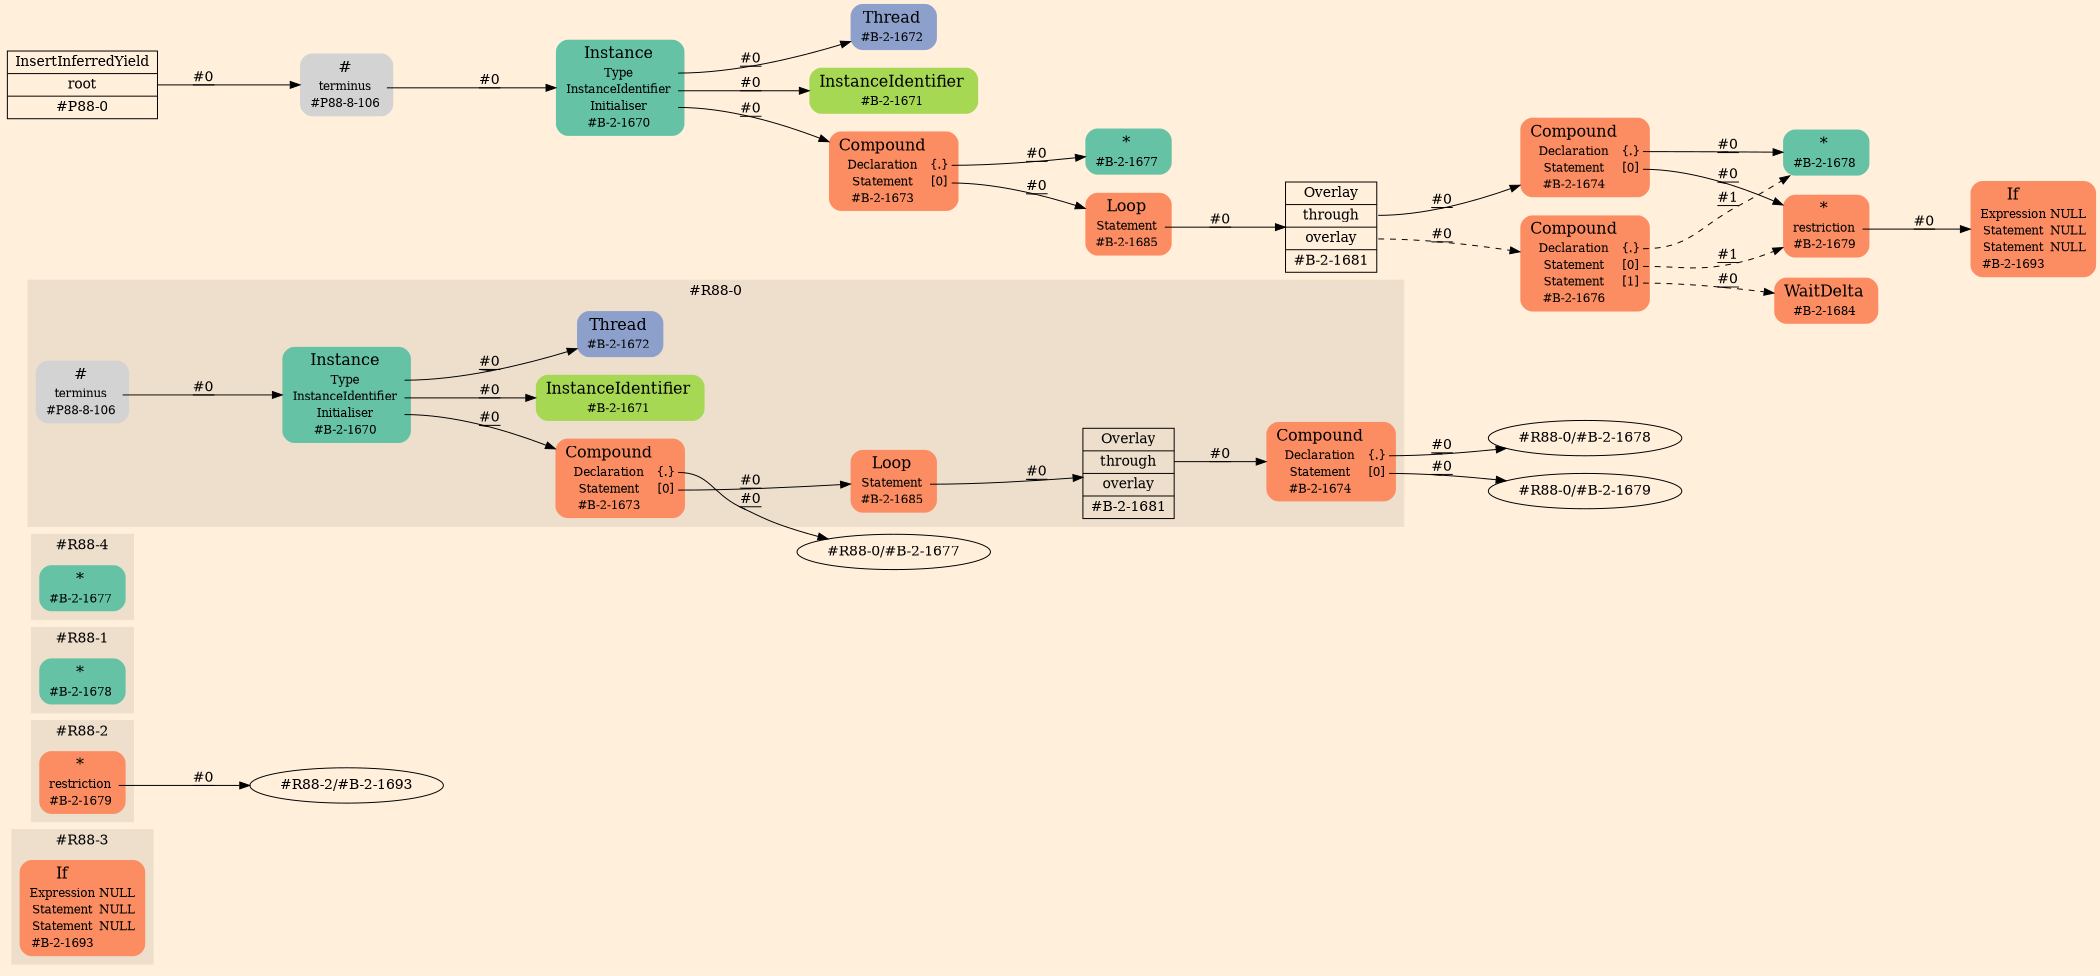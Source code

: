 digraph Inferno {
graph [
rankdir = "LR"
ranksep = 1.0
size = "14,20"
bgcolor = antiquewhite1
color = black
fontcolor = black
];
node [
];
subgraph "cluster#R88-3" {
label = "#R88-3"
style = "filled"
color = antiquewhite2
"#R88-3/#B-2-1693" [
shape = "plaintext"
fillcolor = "/set28/2"
label = <<TABLE BORDER="0" CELLBORDER="0" CELLSPACING="0">
 <TR>
  <TD><FONT POINT-SIZE="16.0">If</FONT></TD>
  <TD></TD>
 </TR>
 <TR>
  <TD>Expression</TD>
  <TD PORT="port0">NULL</TD>
 </TR>
 <TR>
  <TD>Statement</TD>
  <TD PORT="port1">NULL</TD>
 </TR>
 <TR>
  <TD>Statement</TD>
  <TD PORT="port2">NULL</TD>
 </TR>
 <TR>
  <TD>#B-2-1693</TD>
  <TD PORT="port3"></TD>
 </TR>
</TABLE>>
style = "rounded,filled"
fontsize = "12"
];
}
subgraph "cluster#R88-2" {
label = "#R88-2"
style = "filled"
color = antiquewhite2
"#R88-2/#B-2-1679" [
shape = "plaintext"
fillcolor = "/set28/2"
label = <<TABLE BORDER="0" CELLBORDER="0" CELLSPACING="0">
 <TR>
  <TD><FONT POINT-SIZE="16.0">*</FONT></TD>
  <TD></TD>
 </TR>
 <TR>
  <TD>restriction</TD>
  <TD PORT="port0"></TD>
 </TR>
 <TR>
  <TD>#B-2-1679</TD>
  <TD PORT="port1"></TD>
 </TR>
</TABLE>>
style = "rounded,filled"
fontsize = "12"
];
}
subgraph "cluster#R88-1" {
label = "#R88-1"
style = "filled"
color = antiquewhite2
"#R88-1/#B-2-1678" [
shape = "plaintext"
fillcolor = "/set28/1"
label = <<TABLE BORDER="0" CELLBORDER="0" CELLSPACING="0">
 <TR>
  <TD><FONT POINT-SIZE="16.0">*</FONT></TD>
  <TD></TD>
 </TR>
 <TR>
  <TD>#B-2-1678</TD>
  <TD PORT="port0"></TD>
 </TR>
</TABLE>>
style = "rounded,filled"
fontsize = "12"
];
}
subgraph "cluster#R88-4" {
label = "#R88-4"
style = "filled"
color = antiquewhite2
"#R88-4/#B-2-1677" [
shape = "plaintext"
fillcolor = "/set28/1"
label = <<TABLE BORDER="0" CELLBORDER="0" CELLSPACING="0">
 <TR>
  <TD><FONT POINT-SIZE="16.0">*</FONT></TD>
  <TD></TD>
 </TR>
 <TR>
  <TD>#B-2-1677</TD>
  <TD PORT="port0"></TD>
 </TR>
</TABLE>>
style = "rounded,filled"
fontsize = "12"
];
}
subgraph "cluster#R88-0" {
label = "#R88-0"
style = "filled"
color = antiquewhite2
"#R88-0/#B-2-1674" [
shape = "plaintext"
fillcolor = "/set28/2"
label = <<TABLE BORDER="0" CELLBORDER="0" CELLSPACING="0">
 <TR>
  <TD><FONT POINT-SIZE="16.0">Compound</FONT></TD>
  <TD></TD>
 </TR>
 <TR>
  <TD>Declaration</TD>
  <TD PORT="port0">{.}</TD>
 </TR>
 <TR>
  <TD>Statement</TD>
  <TD PORT="port1">[0]</TD>
 </TR>
 <TR>
  <TD>#B-2-1674</TD>
  <TD PORT="port2"></TD>
 </TR>
</TABLE>>
style = "rounded,filled"
fontsize = "12"
];
"#R88-0/#B-2-1681" [
shape = "record"
fillcolor = antiquewhite2
label = "<fixed> Overlay | <port0> through | <port1> overlay | <port2> #B-2-1681"
style = "filled"
fontsize = "14"
color = black
fontcolor = black
];
"#R88-0/#B-2-1670" [
shape = "plaintext"
fillcolor = "/set28/1"
label = <<TABLE BORDER="0" CELLBORDER="0" CELLSPACING="0">
 <TR>
  <TD><FONT POINT-SIZE="16.0">Instance</FONT></TD>
  <TD></TD>
 </TR>
 <TR>
  <TD>Type</TD>
  <TD PORT="port0"></TD>
 </TR>
 <TR>
  <TD>InstanceIdentifier</TD>
  <TD PORT="port1"></TD>
 </TR>
 <TR>
  <TD>Initialiser</TD>
  <TD PORT="port2"></TD>
 </TR>
 <TR>
  <TD>#B-2-1670</TD>
  <TD PORT="port3"></TD>
 </TR>
</TABLE>>
style = "rounded,filled"
fontsize = "12"
];
"#R88-0/#B-2-1671" [
shape = "plaintext"
fillcolor = "/set28/5"
label = <<TABLE BORDER="0" CELLBORDER="0" CELLSPACING="0">
 <TR>
  <TD><FONT POINT-SIZE="16.0">InstanceIdentifier</FONT></TD>
  <TD></TD>
 </TR>
 <TR>
  <TD>#B-2-1671</TD>
  <TD PORT="port0"></TD>
 </TR>
</TABLE>>
style = "rounded,filled"
fontsize = "12"
];
"#R88-0/#B-2-1673" [
shape = "plaintext"
fillcolor = "/set28/2"
label = <<TABLE BORDER="0" CELLBORDER="0" CELLSPACING="0">
 <TR>
  <TD><FONT POINT-SIZE="16.0">Compound</FONT></TD>
  <TD></TD>
 </TR>
 <TR>
  <TD>Declaration</TD>
  <TD PORT="port0">{.}</TD>
 </TR>
 <TR>
  <TD>Statement</TD>
  <TD PORT="port1">[0]</TD>
 </TR>
 <TR>
  <TD>#B-2-1673</TD>
  <TD PORT="port2"></TD>
 </TR>
</TABLE>>
style = "rounded,filled"
fontsize = "12"
];
"#R88-0/#P88-8-106" [
shape = "plaintext"
label = <<TABLE BORDER="0" CELLBORDER="0" CELLSPACING="0">
 <TR>
  <TD><FONT POINT-SIZE="16.0">#</FONT></TD>
  <TD></TD>
 </TR>
 <TR>
  <TD>terminus</TD>
  <TD PORT="port0"></TD>
 </TR>
 <TR>
  <TD>#P88-8-106</TD>
  <TD PORT="port1"></TD>
 </TR>
</TABLE>>
style = "rounded,filled"
fontsize = "12"
];
"#R88-0/#B-2-1672" [
shape = "plaintext"
fillcolor = "/set28/3"
label = <<TABLE BORDER="0" CELLBORDER="0" CELLSPACING="0">
 <TR>
  <TD><FONT POINT-SIZE="16.0">Thread</FONT></TD>
  <TD></TD>
 </TR>
 <TR>
  <TD>#B-2-1672</TD>
  <TD PORT="port0"></TD>
 </TR>
</TABLE>>
style = "rounded,filled"
fontsize = "12"
];
"#R88-0/#B-2-1685" [
shape = "plaintext"
fillcolor = "/set28/2"
label = <<TABLE BORDER="0" CELLBORDER="0" CELLSPACING="0">
 <TR>
  <TD><FONT POINT-SIZE="16.0">Loop</FONT></TD>
  <TD></TD>
 </TR>
 <TR>
  <TD>Statement</TD>
  <TD PORT="port0"></TD>
 </TR>
 <TR>
  <TD>#B-2-1685</TD>
  <TD PORT="port1"></TD>
 </TR>
</TABLE>>
style = "rounded,filled"
fontsize = "12"
];
}
"CR#P88-0" [
shape = "record"
fillcolor = antiquewhite1
label = "<fixed> InsertInferredYield | <port0> root | <port1> #P88-0"
style = "filled"
fontsize = "14"
color = black
fontcolor = black
];
"#P88-8-106" [
shape = "plaintext"
label = <<TABLE BORDER="0" CELLBORDER="0" CELLSPACING="0">
 <TR>
  <TD><FONT POINT-SIZE="16.0">#</FONT></TD>
  <TD></TD>
 </TR>
 <TR>
  <TD>terminus</TD>
  <TD PORT="port0"></TD>
 </TR>
 <TR>
  <TD>#P88-8-106</TD>
  <TD PORT="port1"></TD>
 </TR>
</TABLE>>
style = "rounded,filled"
fontsize = "12"
];
"#B-2-1670" [
shape = "plaintext"
fillcolor = "/set28/1"
label = <<TABLE BORDER="0" CELLBORDER="0" CELLSPACING="0">
 <TR>
  <TD><FONT POINT-SIZE="16.0">Instance</FONT></TD>
  <TD></TD>
 </TR>
 <TR>
  <TD>Type</TD>
  <TD PORT="port0"></TD>
 </TR>
 <TR>
  <TD>InstanceIdentifier</TD>
  <TD PORT="port1"></TD>
 </TR>
 <TR>
  <TD>Initialiser</TD>
  <TD PORT="port2"></TD>
 </TR>
 <TR>
  <TD>#B-2-1670</TD>
  <TD PORT="port3"></TD>
 </TR>
</TABLE>>
style = "rounded,filled"
fontsize = "12"
];
"#B-2-1672" [
shape = "plaintext"
fillcolor = "/set28/3"
label = <<TABLE BORDER="0" CELLBORDER="0" CELLSPACING="0">
 <TR>
  <TD><FONT POINT-SIZE="16.0">Thread</FONT></TD>
  <TD></TD>
 </TR>
 <TR>
  <TD>#B-2-1672</TD>
  <TD PORT="port0"></TD>
 </TR>
</TABLE>>
style = "rounded,filled"
fontsize = "12"
];
"#B-2-1671" [
shape = "plaintext"
fillcolor = "/set28/5"
label = <<TABLE BORDER="0" CELLBORDER="0" CELLSPACING="0">
 <TR>
  <TD><FONT POINT-SIZE="16.0">InstanceIdentifier</FONT></TD>
  <TD></TD>
 </TR>
 <TR>
  <TD>#B-2-1671</TD>
  <TD PORT="port0"></TD>
 </TR>
</TABLE>>
style = "rounded,filled"
fontsize = "12"
];
"#B-2-1673" [
shape = "plaintext"
fillcolor = "/set28/2"
label = <<TABLE BORDER="0" CELLBORDER="0" CELLSPACING="0">
 <TR>
  <TD><FONT POINT-SIZE="16.0">Compound</FONT></TD>
  <TD></TD>
 </TR>
 <TR>
  <TD>Declaration</TD>
  <TD PORT="port0">{.}</TD>
 </TR>
 <TR>
  <TD>Statement</TD>
  <TD PORT="port1">[0]</TD>
 </TR>
 <TR>
  <TD>#B-2-1673</TD>
  <TD PORT="port2"></TD>
 </TR>
</TABLE>>
style = "rounded,filled"
fontsize = "12"
];
"#B-2-1677" [
shape = "plaintext"
fillcolor = "/set28/1"
label = <<TABLE BORDER="0" CELLBORDER="0" CELLSPACING="0">
 <TR>
  <TD><FONT POINT-SIZE="16.0">*</FONT></TD>
  <TD></TD>
 </TR>
 <TR>
  <TD>#B-2-1677</TD>
  <TD PORT="port0"></TD>
 </TR>
</TABLE>>
style = "rounded,filled"
fontsize = "12"
];
"#B-2-1685" [
shape = "plaintext"
fillcolor = "/set28/2"
label = <<TABLE BORDER="0" CELLBORDER="0" CELLSPACING="0">
 <TR>
  <TD><FONT POINT-SIZE="16.0">Loop</FONT></TD>
  <TD></TD>
 </TR>
 <TR>
  <TD>Statement</TD>
  <TD PORT="port0"></TD>
 </TR>
 <TR>
  <TD>#B-2-1685</TD>
  <TD PORT="port1"></TD>
 </TR>
</TABLE>>
style = "rounded,filled"
fontsize = "12"
];
"#B-2-1681" [
shape = "record"
fillcolor = antiquewhite1
label = "<fixed> Overlay | <port0> through | <port1> overlay | <port2> #B-2-1681"
style = "filled"
fontsize = "14"
color = black
fontcolor = black
];
"#B-2-1674" [
shape = "plaintext"
fillcolor = "/set28/2"
label = <<TABLE BORDER="0" CELLBORDER="0" CELLSPACING="0">
 <TR>
  <TD><FONT POINT-SIZE="16.0">Compound</FONT></TD>
  <TD></TD>
 </TR>
 <TR>
  <TD>Declaration</TD>
  <TD PORT="port0">{.}</TD>
 </TR>
 <TR>
  <TD>Statement</TD>
  <TD PORT="port1">[0]</TD>
 </TR>
 <TR>
  <TD>#B-2-1674</TD>
  <TD PORT="port2"></TD>
 </TR>
</TABLE>>
style = "rounded,filled"
fontsize = "12"
];
"#B-2-1678" [
shape = "plaintext"
fillcolor = "/set28/1"
label = <<TABLE BORDER="0" CELLBORDER="0" CELLSPACING="0">
 <TR>
  <TD><FONT POINT-SIZE="16.0">*</FONT></TD>
  <TD></TD>
 </TR>
 <TR>
  <TD>#B-2-1678</TD>
  <TD PORT="port0"></TD>
 </TR>
</TABLE>>
style = "rounded,filled"
fontsize = "12"
];
"#B-2-1679" [
shape = "plaintext"
fillcolor = "/set28/2"
label = <<TABLE BORDER="0" CELLBORDER="0" CELLSPACING="0">
 <TR>
  <TD><FONT POINT-SIZE="16.0">*</FONT></TD>
  <TD></TD>
 </TR>
 <TR>
  <TD>restriction</TD>
  <TD PORT="port0"></TD>
 </TR>
 <TR>
  <TD>#B-2-1679</TD>
  <TD PORT="port1"></TD>
 </TR>
</TABLE>>
style = "rounded,filled"
fontsize = "12"
];
"#B-2-1693" [
shape = "plaintext"
fillcolor = "/set28/2"
label = <<TABLE BORDER="0" CELLBORDER="0" CELLSPACING="0">
 <TR>
  <TD><FONT POINT-SIZE="16.0">If</FONT></TD>
  <TD></TD>
 </TR>
 <TR>
  <TD>Expression</TD>
  <TD PORT="port0">NULL</TD>
 </TR>
 <TR>
  <TD>Statement</TD>
  <TD PORT="port1">NULL</TD>
 </TR>
 <TR>
  <TD>Statement</TD>
  <TD PORT="port2">NULL</TD>
 </TR>
 <TR>
  <TD>#B-2-1693</TD>
  <TD PORT="port3"></TD>
 </TR>
</TABLE>>
style = "rounded,filled"
fontsize = "12"
];
"#B-2-1676" [
shape = "plaintext"
fillcolor = "/set28/2"
label = <<TABLE BORDER="0" CELLBORDER="0" CELLSPACING="0">
 <TR>
  <TD><FONT POINT-SIZE="16.0">Compound</FONT></TD>
  <TD></TD>
 </TR>
 <TR>
  <TD>Declaration</TD>
  <TD PORT="port0">{.}</TD>
 </TR>
 <TR>
  <TD>Statement</TD>
  <TD PORT="port1">[0]</TD>
 </TR>
 <TR>
  <TD>Statement</TD>
  <TD PORT="port2">[1]</TD>
 </TR>
 <TR>
  <TD>#B-2-1676</TD>
  <TD PORT="port3"></TD>
 </TR>
</TABLE>>
style = "rounded,filled"
fontsize = "12"
];
"#B-2-1684" [
shape = "plaintext"
fillcolor = "/set28/2"
label = <<TABLE BORDER="0" CELLBORDER="0" CELLSPACING="0">
 <TR>
  <TD><FONT POINT-SIZE="16.0">WaitDelta</FONT></TD>
  <TD></TD>
 </TR>
 <TR>
  <TD>#B-2-1684</TD>
  <TD PORT="port0"></TD>
 </TR>
</TABLE>>
style = "rounded,filled"
fontsize = "12"
];
"CR#P88-0":port0 -> "#P88-8-106" [style="solid"
label = "#0"
decorate = true
color = black
fontcolor = black
];
"#P88-8-106":port0 -> "#B-2-1670" [style="solid"
label = "#0"
decorate = true
color = black
fontcolor = black
];
"#B-2-1670":port0 -> "#B-2-1672" [style="solid"
label = "#0"
decorate = true
color = black
fontcolor = black
];
"#B-2-1670":port1 -> "#B-2-1671" [style="solid"
label = "#0"
decorate = true
color = black
fontcolor = black
];
"#B-2-1670":port2 -> "#B-2-1673" [style="solid"
label = "#0"
decorate = true
color = black
fontcolor = black
];
"#B-2-1673":port0 -> "#B-2-1677" [style="solid"
label = "#0"
decorate = true
color = black
fontcolor = black
];
"#B-2-1673":port1 -> "#B-2-1685" [style="solid"
label = "#0"
decorate = true
color = black
fontcolor = black
];
"#B-2-1685":port0 -> "#B-2-1681" [style="solid"
label = "#0"
decorate = true
color = black
fontcolor = black
];
"#B-2-1681":port0 -> "#B-2-1674" [style="solid"
label = "#0"
decorate = true
color = black
fontcolor = black
];
"#B-2-1681":port1 -> "#B-2-1676" [style="dashed"
label = "#0"
decorate = true
color = black
fontcolor = black
];
"#B-2-1674":port0 -> "#B-2-1678" [style="solid"
label = "#0"
decorate = true
color = black
fontcolor = black
];
"#B-2-1674":port1 -> "#B-2-1679" [style="solid"
label = "#0"
decorate = true
color = black
fontcolor = black
];
"#B-2-1679":port0 -> "#B-2-1693" [style="solid"
label = "#0"
decorate = true
color = black
fontcolor = black
];
"#B-2-1676":port0 -> "#B-2-1678" [style="dashed"
label = "#1"
decorate = true
color = black
fontcolor = black
];
"#B-2-1676":port1 -> "#B-2-1679" [style="dashed"
label = "#1"
decorate = true
color = black
fontcolor = black
];
"#B-2-1676":port2 -> "#B-2-1684" [style="dashed"
label = "#0"
decorate = true
color = black
fontcolor = black
];
"#R88-0/#B-2-1674":port0 -> "#R88-0/#B-2-1678" [style="solid"
label = "#0"
decorate = true
color = black
fontcolor = black
];
"#R88-0/#B-2-1674":port1 -> "#R88-0/#B-2-1679" [style="solid"
label = "#0"
decorate = true
color = black
fontcolor = black
];
"#R88-0/#B-2-1681":port0 -> "#R88-0/#B-2-1674" [style="solid"
label = "#0"
decorate = true
color = black
fontcolor = black
];
"#R88-0/#B-2-1670":port0 -> "#R88-0/#B-2-1672" [style="solid"
label = "#0"
decorate = true
color = black
fontcolor = black
];
"#R88-0/#B-2-1670":port1 -> "#R88-0/#B-2-1671" [style="solid"
label = "#0"
decorate = true
color = black
fontcolor = black
];
"#R88-0/#B-2-1670":port2 -> "#R88-0/#B-2-1673" [style="solid"
label = "#0"
decorate = true
color = black
fontcolor = black
];
"#R88-0/#B-2-1673":port0 -> "#R88-0/#B-2-1677" [style="solid"
label = "#0"
decorate = true
color = black
fontcolor = black
];
"#R88-0/#B-2-1673":port1 -> "#R88-0/#B-2-1685" [style="solid"
label = "#0"
decorate = true
color = black
fontcolor = black
];
"#R88-0/#P88-8-106":port0 -> "#R88-0/#B-2-1670" [style="solid"
label = "#0"
decorate = true
color = black
fontcolor = black
];
"#R88-0/#B-2-1685":port0 -> "#R88-0/#B-2-1681" [style="solid"
label = "#0"
decorate = true
color = black
fontcolor = black
];
"#R88-2/#B-2-1679":port0 -> "#R88-2/#B-2-1693" [style="solid"
label = "#0"
decorate = true
color = black
fontcolor = black
];
}
